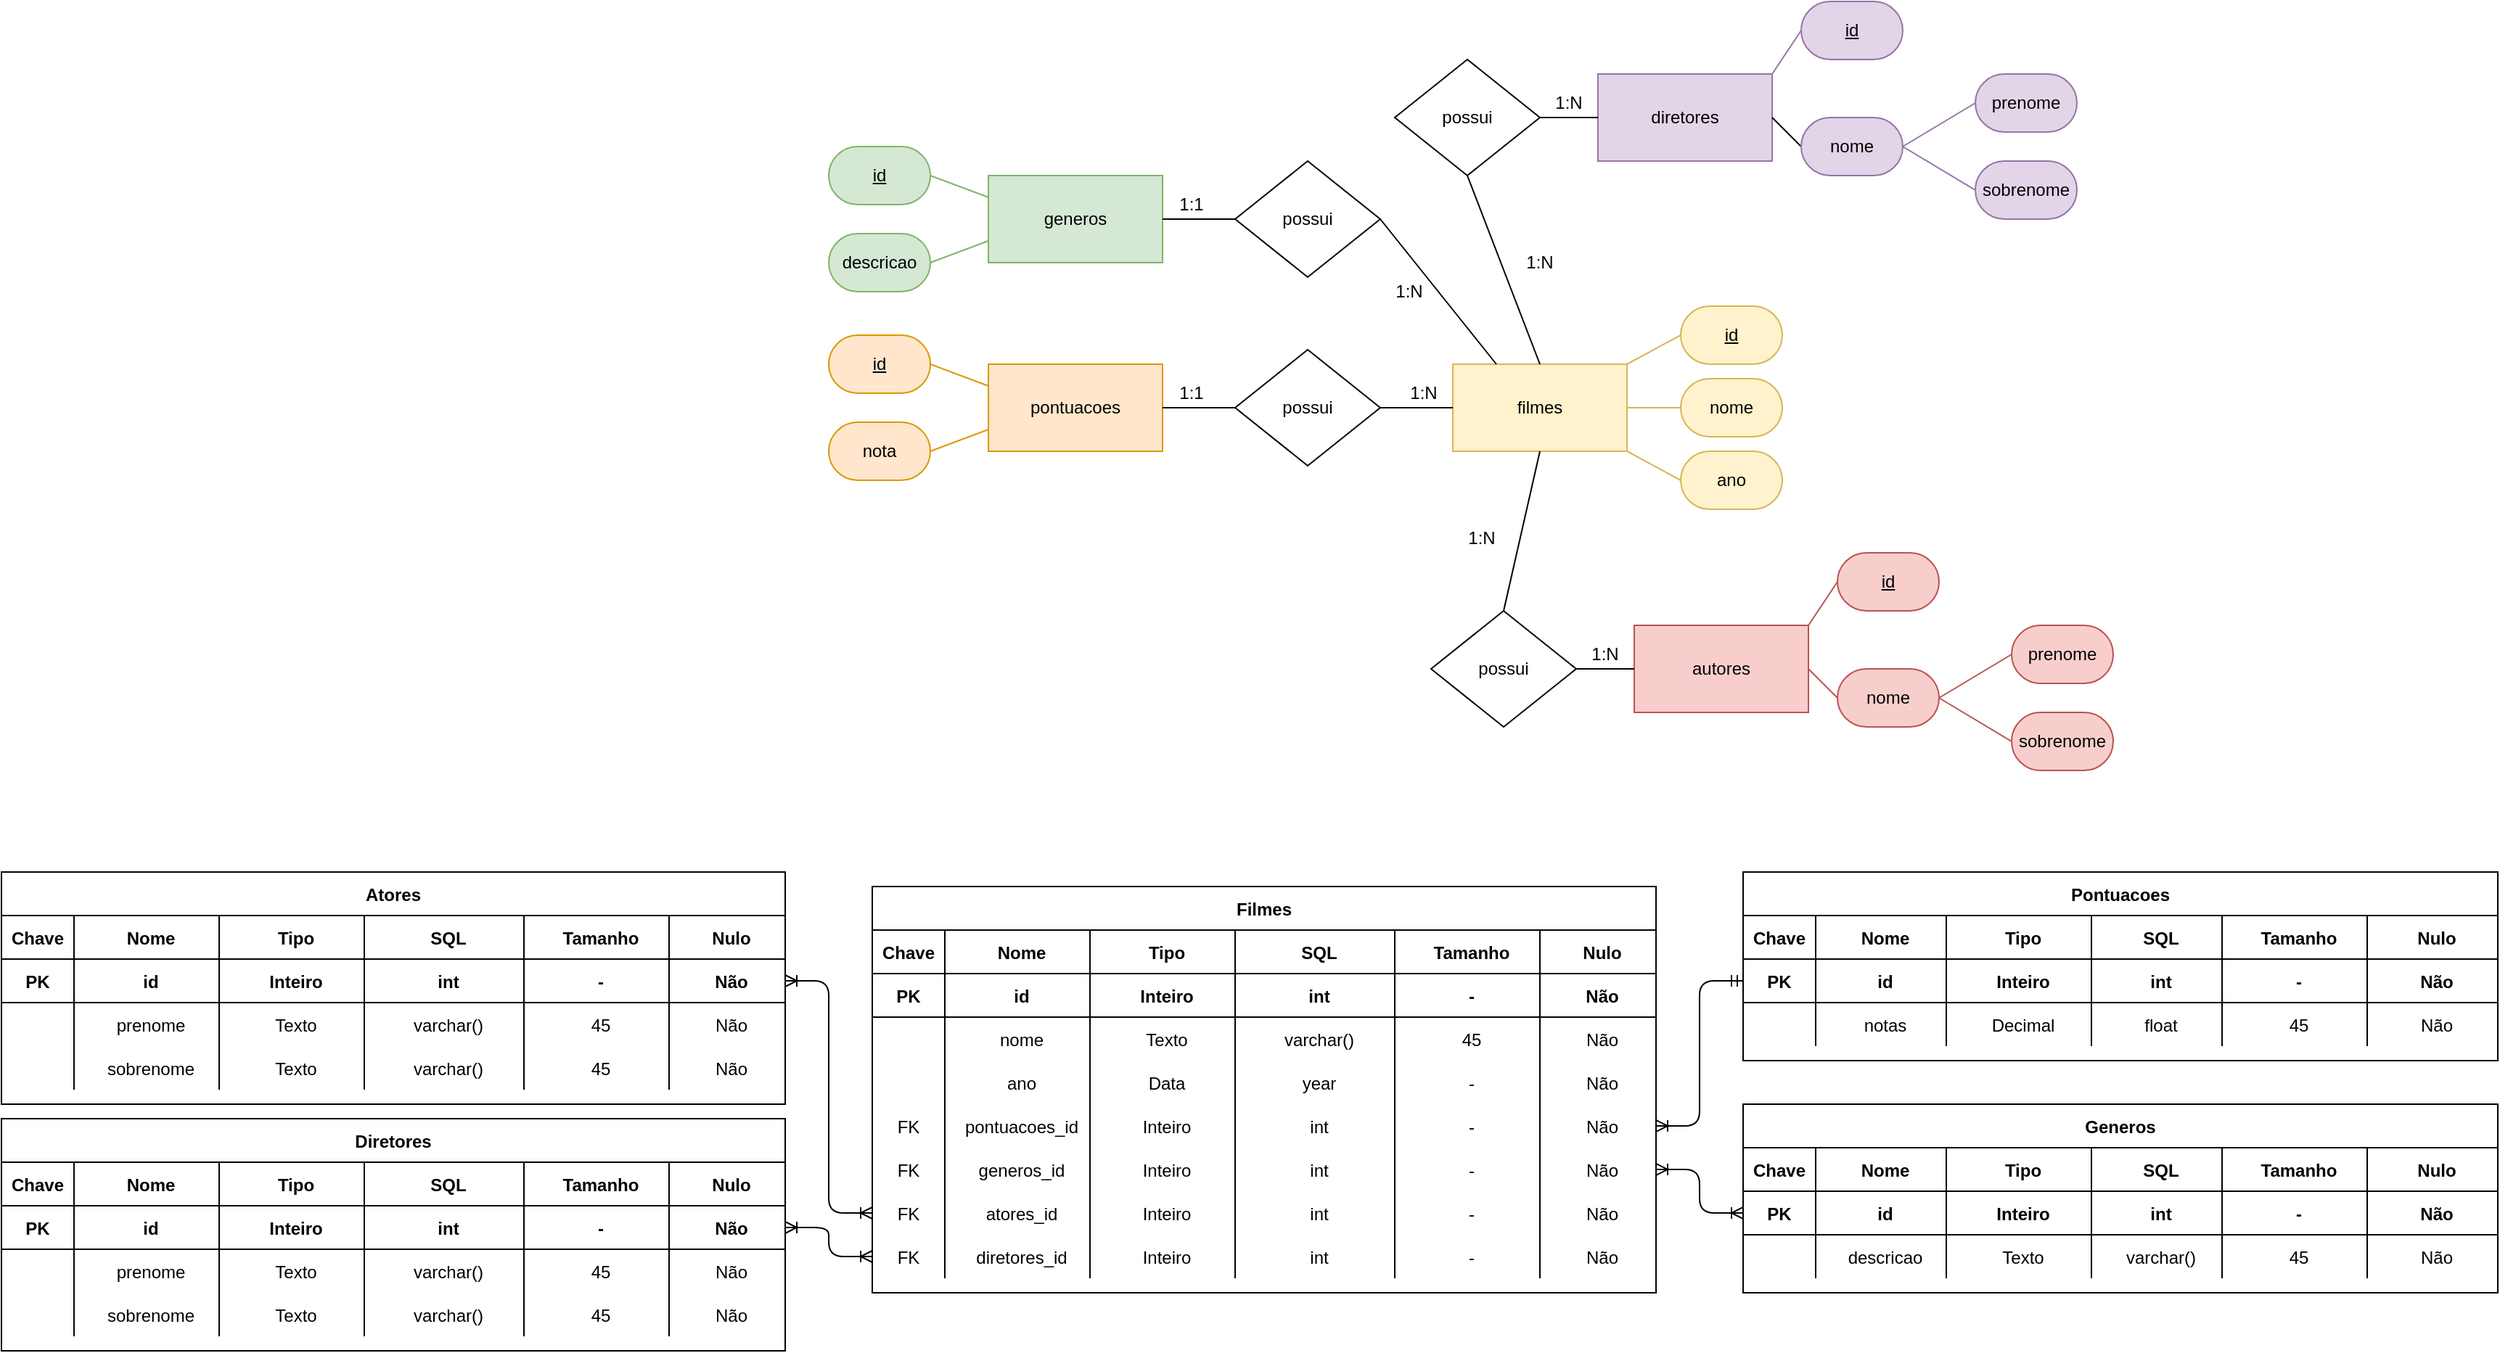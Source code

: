 <mxfile version="14.5.1" type="device"><diagram id="ysnUF8Ct9LVIytiVaMvZ" name="Página-1"><mxGraphModel dx="2271" dy="2296" grid="1" gridSize="10" guides="0" tooltips="1" connect="1" arrows="1" fold="1" page="1" pageScale="1" pageWidth="1169" pageHeight="1654" math="0" shadow="0"><root><mxCell id="0"/><mxCell id="1" parent="0"/><mxCell id="_ddLFqCuyu7qserVp5BJ-1" value="pontuacoes" style="rounded=0;whiteSpace=wrap;html=1;fillColor=#ffe6cc;strokeColor=#d79b00;" vertex="1" parent="1"><mxGeometry x="280" y="170" width="120" height="60" as="geometry"/></mxCell><mxCell id="_ddLFqCuyu7qserVp5BJ-5" style="edgeStyle=none;rounded=0;orthogonalLoop=1;jettySize=auto;html=1;exitX=1;exitY=0.5;exitDx=0;exitDy=0;entryX=0;entryY=0.25;entryDx=0;entryDy=0;endArrow=none;endFill=0;fillColor=#ffe6cc;strokeColor=#d79b00;" edge="1" parent="1" source="_ddLFqCuyu7qserVp5BJ-2" target="_ddLFqCuyu7qserVp5BJ-1"><mxGeometry relative="1" as="geometry"/></mxCell><mxCell id="_ddLFqCuyu7qserVp5BJ-2" value="id" style="rounded=1;whiteSpace=wrap;html=1;arcSize=50;fontStyle=4;fillColor=#ffe6cc;strokeColor=#d79b00;" vertex="1" parent="1"><mxGeometry x="170" y="150" width="70" height="40" as="geometry"/></mxCell><mxCell id="_ddLFqCuyu7qserVp5BJ-4" style="rounded=0;orthogonalLoop=1;jettySize=auto;html=1;exitX=1;exitY=0.5;exitDx=0;exitDy=0;endArrow=none;endFill=0;fillColor=#ffe6cc;strokeColor=#d79b00;" edge="1" parent="1" source="_ddLFqCuyu7qserVp5BJ-3"><mxGeometry relative="1" as="geometry"><mxPoint x="280" y="215" as="targetPoint"/></mxGeometry></mxCell><mxCell id="_ddLFqCuyu7qserVp5BJ-3" value="nota" style="rounded=1;whiteSpace=wrap;html=1;arcSize=50;fillColor=#ffe6cc;strokeColor=#d79b00;" vertex="1" parent="1"><mxGeometry x="170" y="210" width="70" height="40" as="geometry"/></mxCell><mxCell id="_ddLFqCuyu7qserVp5BJ-13" style="edgeStyle=none;rounded=0;orthogonalLoop=1;jettySize=auto;html=1;exitX=1;exitY=1;exitDx=0;exitDy=0;entryX=0;entryY=0.5;entryDx=0;entryDy=0;endArrow=none;endFill=0;fillColor=#fff2cc;strokeColor=#d6b656;" edge="1" parent="1" source="_ddLFqCuyu7qserVp5BJ-6" target="_ddLFqCuyu7qserVp5BJ-12"><mxGeometry relative="1" as="geometry"/></mxCell><mxCell id="_ddLFqCuyu7qserVp5BJ-14" style="edgeStyle=none;rounded=0;orthogonalLoop=1;jettySize=auto;html=1;exitX=1;exitY=0.5;exitDx=0;exitDy=0;endArrow=none;endFill=0;fillColor=#fff2cc;strokeColor=#d6b656;" edge="1" parent="1" source="_ddLFqCuyu7qserVp5BJ-6" target="_ddLFqCuyu7qserVp5BJ-11"><mxGeometry relative="1" as="geometry"/></mxCell><mxCell id="_ddLFqCuyu7qserVp5BJ-15" style="edgeStyle=none;rounded=0;orthogonalLoop=1;jettySize=auto;html=1;exitX=1;exitY=0;exitDx=0;exitDy=0;entryX=0;entryY=0.5;entryDx=0;entryDy=0;endArrow=none;endFill=0;fillColor=#fff2cc;strokeColor=#d6b656;" edge="1" parent="1" source="_ddLFqCuyu7qserVp5BJ-6" target="_ddLFqCuyu7qserVp5BJ-10"><mxGeometry relative="1" as="geometry"/></mxCell><mxCell id="_ddLFqCuyu7qserVp5BJ-6" value="filmes" style="rounded=0;whiteSpace=wrap;html=1;fillColor=#fff2cc;strokeColor=#d6b656;" vertex="1" parent="1"><mxGeometry x="600" y="170" width="120" height="60" as="geometry"/></mxCell><mxCell id="_ddLFqCuyu7qserVp5BJ-8" style="edgeStyle=none;rounded=0;orthogonalLoop=1;jettySize=auto;html=1;exitX=1;exitY=0.5;exitDx=0;exitDy=0;entryX=0;entryY=0.5;entryDx=0;entryDy=0;endArrow=none;endFill=0;" edge="1" parent="1" source="_ddLFqCuyu7qserVp5BJ-7" target="_ddLFqCuyu7qserVp5BJ-6"><mxGeometry relative="1" as="geometry"/></mxCell><mxCell id="_ddLFqCuyu7qserVp5BJ-9" style="edgeStyle=none;rounded=0;orthogonalLoop=1;jettySize=auto;html=1;exitX=0;exitY=0.5;exitDx=0;exitDy=0;entryX=1;entryY=0.5;entryDx=0;entryDy=0;endArrow=none;endFill=0;" edge="1" parent="1" source="_ddLFqCuyu7qserVp5BJ-7" target="_ddLFqCuyu7qserVp5BJ-1"><mxGeometry relative="1" as="geometry"/></mxCell><mxCell id="_ddLFqCuyu7qserVp5BJ-7" value="possui" style="rhombus;whiteSpace=wrap;html=1;" vertex="1" parent="1"><mxGeometry x="450" y="160" width="100" height="80" as="geometry"/></mxCell><mxCell id="_ddLFqCuyu7qserVp5BJ-10" value="id" style="rounded=1;whiteSpace=wrap;html=1;arcSize=50;fontStyle=4;fillColor=#fff2cc;strokeColor=#d6b656;" vertex="1" parent="1"><mxGeometry x="757" y="130" width="70" height="40" as="geometry"/></mxCell><mxCell id="_ddLFqCuyu7qserVp5BJ-11" value="nome" style="rounded=1;whiteSpace=wrap;html=1;arcSize=50;fillColor=#fff2cc;strokeColor=#d6b656;" vertex="1" parent="1"><mxGeometry x="757" y="180" width="70" height="40" as="geometry"/></mxCell><mxCell id="_ddLFqCuyu7qserVp5BJ-12" value="ano" style="rounded=1;whiteSpace=wrap;html=1;arcSize=50;fillColor=#fff2cc;strokeColor=#d6b656;" vertex="1" parent="1"><mxGeometry x="757" y="230" width="70" height="40" as="geometry"/></mxCell><mxCell id="_ddLFqCuyu7qserVp5BJ-16" value="1:N" style="text;html=1;strokeColor=none;fillColor=none;align=center;verticalAlign=middle;whiteSpace=wrap;rounded=0;" vertex="1" parent="1"><mxGeometry x="560" y="180" width="40" height="20" as="geometry"/></mxCell><mxCell id="_ddLFqCuyu7qserVp5BJ-17" value="1:1" style="text;html=1;strokeColor=none;fillColor=none;align=center;verticalAlign=middle;whiteSpace=wrap;rounded=0;" vertex="1" parent="1"><mxGeometry x="400" y="180" width="40" height="20" as="geometry"/></mxCell><mxCell id="_ddLFqCuyu7qserVp5BJ-24" value="generos" style="rounded=0;whiteSpace=wrap;html=1;fillColor=#d5e8d4;strokeColor=#82b366;" vertex="1" parent="1"><mxGeometry x="280" y="40" width="120" height="60" as="geometry"/></mxCell><mxCell id="_ddLFqCuyu7qserVp5BJ-25" style="edgeStyle=none;rounded=0;orthogonalLoop=1;jettySize=auto;html=1;exitX=1;exitY=0.5;exitDx=0;exitDy=0;entryX=0;entryY=0.25;entryDx=0;entryDy=0;endArrow=none;endFill=0;fillColor=#d5e8d4;strokeColor=#82b366;" edge="1" parent="1" source="_ddLFqCuyu7qserVp5BJ-26" target="_ddLFqCuyu7qserVp5BJ-24"><mxGeometry relative="1" as="geometry"/></mxCell><mxCell id="_ddLFqCuyu7qserVp5BJ-26" value="id" style="rounded=1;whiteSpace=wrap;html=1;arcSize=50;fontStyle=4;fillColor=#d5e8d4;strokeColor=#82b366;" vertex="1" parent="1"><mxGeometry x="170" y="20" width="70" height="40" as="geometry"/></mxCell><mxCell id="_ddLFqCuyu7qserVp5BJ-27" style="rounded=0;orthogonalLoop=1;jettySize=auto;html=1;exitX=1;exitY=0.5;exitDx=0;exitDy=0;endArrow=none;endFill=0;fillColor=#d5e8d4;strokeColor=#82b366;" edge="1" parent="1" source="_ddLFqCuyu7qserVp5BJ-28"><mxGeometry relative="1" as="geometry"><mxPoint x="280" y="85" as="targetPoint"/></mxGeometry></mxCell><mxCell id="_ddLFqCuyu7qserVp5BJ-28" value="descricao" style="rounded=1;whiteSpace=wrap;html=1;arcSize=50;fillColor=#d5e8d4;strokeColor=#82b366;" vertex="1" parent="1"><mxGeometry x="170" y="80" width="70" height="40" as="geometry"/></mxCell><mxCell id="_ddLFqCuyu7qserVp5BJ-29" style="edgeStyle=none;rounded=0;orthogonalLoop=1;jettySize=auto;html=1;exitX=0;exitY=0.5;exitDx=0;exitDy=0;entryX=1;entryY=0.5;entryDx=0;entryDy=0;endArrow=none;endFill=0;" edge="1" parent="1" source="_ddLFqCuyu7qserVp5BJ-30" target="_ddLFqCuyu7qserVp5BJ-24"><mxGeometry relative="1" as="geometry"/></mxCell><mxCell id="_ddLFqCuyu7qserVp5BJ-32" style="edgeStyle=none;rounded=0;orthogonalLoop=1;jettySize=auto;html=1;exitX=1;exitY=0.5;exitDx=0;exitDy=0;entryX=0.25;entryY=0;entryDx=0;entryDy=0;endArrow=none;endFill=0;" edge="1" parent="1" source="_ddLFqCuyu7qserVp5BJ-30" target="_ddLFqCuyu7qserVp5BJ-6"><mxGeometry relative="1" as="geometry"/></mxCell><mxCell id="_ddLFqCuyu7qserVp5BJ-30" value="possui" style="rhombus;whiteSpace=wrap;html=1;" vertex="1" parent="1"><mxGeometry x="450" y="30" width="100" height="80" as="geometry"/></mxCell><mxCell id="_ddLFqCuyu7qserVp5BJ-31" value="1:1" style="text;html=1;strokeColor=none;fillColor=none;align=center;verticalAlign=middle;whiteSpace=wrap;rounded=0;" vertex="1" parent="1"><mxGeometry x="400" y="50" width="40" height="20" as="geometry"/></mxCell><mxCell id="_ddLFqCuyu7qserVp5BJ-33" value="1:N" style="text;html=1;strokeColor=none;fillColor=none;align=center;verticalAlign=middle;whiteSpace=wrap;rounded=0;" vertex="1" parent="1"><mxGeometry x="550" y="110" width="40" height="20" as="geometry"/></mxCell><mxCell id="_ddLFqCuyu7qserVp5BJ-36" style="edgeStyle=none;rounded=0;orthogonalLoop=1;jettySize=auto;html=1;exitX=1;exitY=0;exitDx=0;exitDy=0;entryX=0;entryY=0.5;entryDx=0;entryDy=0;endArrow=none;endFill=0;fillColor=#e1d5e7;strokeColor=#9673a6;" edge="1" parent="1" source="_ddLFqCuyu7qserVp5BJ-37" target="_ddLFqCuyu7qserVp5BJ-38"><mxGeometry relative="1" as="geometry"/></mxCell><mxCell id="_ddLFqCuyu7qserVp5BJ-37" value="diretores" style="rounded=0;whiteSpace=wrap;html=1;fillColor=#e1d5e7;strokeColor=#9673a6;" vertex="1" parent="1"><mxGeometry x="700" y="-30" width="120" height="60" as="geometry"/></mxCell><mxCell id="_ddLFqCuyu7qserVp5BJ-38" value="id" style="rounded=1;whiteSpace=wrap;html=1;arcSize=50;fontStyle=4;fillColor=#e1d5e7;strokeColor=#9673a6;" vertex="1" parent="1"><mxGeometry x="840" y="-80" width="70" height="40" as="geometry"/></mxCell><mxCell id="_ddLFqCuyu7qserVp5BJ-42" style="edgeStyle=none;rounded=0;orthogonalLoop=1;jettySize=auto;html=1;exitX=1;exitY=0.5;exitDx=0;exitDy=0;entryX=0;entryY=0.5;entryDx=0;entryDy=0;endArrow=none;endFill=0;fillColor=#e1d5e7;strokeColor=#9673a6;" edge="1" parent="1" source="_ddLFqCuyu7qserVp5BJ-39" target="_ddLFqCuyu7qserVp5BJ-40"><mxGeometry relative="1" as="geometry"/></mxCell><mxCell id="_ddLFqCuyu7qserVp5BJ-44" style="edgeStyle=none;rounded=0;orthogonalLoop=1;jettySize=auto;html=1;exitX=1;exitY=0.5;exitDx=0;exitDy=0;entryX=0;entryY=0.5;entryDx=0;entryDy=0;endArrow=none;endFill=0;fillColor=#e1d5e7;strokeColor=#9673a6;" edge="1" parent="1" source="_ddLFqCuyu7qserVp5BJ-39" target="_ddLFqCuyu7qserVp5BJ-43"><mxGeometry relative="1" as="geometry"/></mxCell><mxCell id="_ddLFqCuyu7qserVp5BJ-50" style="edgeStyle=none;rounded=0;orthogonalLoop=1;jettySize=auto;html=1;exitX=0;exitY=0.5;exitDx=0;exitDy=0;entryX=1;entryY=0.5;entryDx=0;entryDy=0;endArrow=none;endFill=0;" edge="1" parent="1" source="_ddLFqCuyu7qserVp5BJ-39" target="_ddLFqCuyu7qserVp5BJ-37"><mxGeometry relative="1" as="geometry"/></mxCell><mxCell id="_ddLFqCuyu7qserVp5BJ-39" value="nome" style="rounded=1;whiteSpace=wrap;html=1;arcSize=50;fillColor=#e1d5e7;strokeColor=#9673a6;" vertex="1" parent="1"><mxGeometry x="840" width="70" height="40" as="geometry"/></mxCell><mxCell id="_ddLFqCuyu7qserVp5BJ-40" value="prenome" style="rounded=1;whiteSpace=wrap;html=1;arcSize=50;fillColor=#e1d5e7;strokeColor=#9673a6;" vertex="1" parent="1"><mxGeometry x="960" y="-30" width="70" height="40" as="geometry"/></mxCell><mxCell id="_ddLFqCuyu7qserVp5BJ-43" value="sobrenome" style="rounded=1;whiteSpace=wrap;html=1;arcSize=50;fillColor=#e1d5e7;strokeColor=#9673a6;" vertex="1" parent="1"><mxGeometry x="960" y="30" width="70" height="40" as="geometry"/></mxCell><mxCell id="_ddLFqCuyu7qserVp5BJ-46" style="edgeStyle=none;rounded=0;orthogonalLoop=1;jettySize=auto;html=1;exitX=1;exitY=0.5;exitDx=0;exitDy=0;entryX=0;entryY=0.5;entryDx=0;entryDy=0;endArrow=none;endFill=0;" edge="1" parent="1" source="_ddLFqCuyu7qserVp5BJ-45" target="_ddLFqCuyu7qserVp5BJ-37"><mxGeometry relative="1" as="geometry"/></mxCell><mxCell id="_ddLFqCuyu7qserVp5BJ-47" style="edgeStyle=none;rounded=0;orthogonalLoop=1;jettySize=auto;html=1;exitX=0.5;exitY=1;exitDx=0;exitDy=0;entryX=0.5;entryY=0;entryDx=0;entryDy=0;endArrow=none;endFill=0;" edge="1" parent="1" source="_ddLFqCuyu7qserVp5BJ-45" target="_ddLFqCuyu7qserVp5BJ-6"><mxGeometry relative="1" as="geometry"/></mxCell><mxCell id="_ddLFqCuyu7qserVp5BJ-45" value="possui" style="rhombus;whiteSpace=wrap;html=1;" vertex="1" parent="1"><mxGeometry x="560" y="-40" width="100" height="80" as="geometry"/></mxCell><mxCell id="_ddLFqCuyu7qserVp5BJ-48" value="1:N" style="text;html=1;strokeColor=none;fillColor=none;align=center;verticalAlign=middle;whiteSpace=wrap;rounded=0;" vertex="1" parent="1"><mxGeometry x="640" y="90" width="40" height="20" as="geometry"/></mxCell><mxCell id="_ddLFqCuyu7qserVp5BJ-49" value="1:N" style="text;html=1;strokeColor=none;fillColor=none;align=center;verticalAlign=middle;whiteSpace=wrap;rounded=0;" vertex="1" parent="1"><mxGeometry x="660" y="-20" width="40" height="20" as="geometry"/></mxCell><mxCell id="_ddLFqCuyu7qserVp5BJ-51" style="edgeStyle=none;rounded=0;orthogonalLoop=1;jettySize=auto;html=1;exitX=1;exitY=0;exitDx=0;exitDy=0;entryX=0;entryY=0.5;entryDx=0;entryDy=0;endArrow=none;endFill=0;fillColor=#f8cecc;strokeColor=#b85450;" edge="1" parent="1" source="_ddLFqCuyu7qserVp5BJ-52" target="_ddLFqCuyu7qserVp5BJ-53"><mxGeometry relative="1" as="geometry"/></mxCell><mxCell id="_ddLFqCuyu7qserVp5BJ-52" value="autores" style="rounded=0;whiteSpace=wrap;html=1;fillColor=#f8cecc;strokeColor=#b85450;" vertex="1" parent="1"><mxGeometry x="725" y="350" width="120" height="60" as="geometry"/></mxCell><mxCell id="_ddLFqCuyu7qserVp5BJ-53" value="id" style="rounded=1;whiteSpace=wrap;html=1;arcSize=50;fontStyle=4;fillColor=#f8cecc;strokeColor=#b85450;" vertex="1" parent="1"><mxGeometry x="865" y="300" width="70" height="40" as="geometry"/></mxCell><mxCell id="_ddLFqCuyu7qserVp5BJ-54" style="edgeStyle=none;rounded=0;orthogonalLoop=1;jettySize=auto;html=1;exitX=1;exitY=0.5;exitDx=0;exitDy=0;entryX=0;entryY=0.5;entryDx=0;entryDy=0;endArrow=none;endFill=0;fillColor=#f8cecc;strokeColor=#b85450;" edge="1" parent="1" source="_ddLFqCuyu7qserVp5BJ-57" target="_ddLFqCuyu7qserVp5BJ-58"><mxGeometry relative="1" as="geometry"/></mxCell><mxCell id="_ddLFqCuyu7qserVp5BJ-55" style="edgeStyle=none;rounded=0;orthogonalLoop=1;jettySize=auto;html=1;exitX=1;exitY=0.5;exitDx=0;exitDy=0;entryX=0;entryY=0.5;entryDx=0;entryDy=0;endArrow=none;endFill=0;fillColor=#f8cecc;strokeColor=#b85450;" edge="1" parent="1" source="_ddLFqCuyu7qserVp5BJ-57" target="_ddLFqCuyu7qserVp5BJ-59"><mxGeometry relative="1" as="geometry"/></mxCell><mxCell id="_ddLFqCuyu7qserVp5BJ-56" style="edgeStyle=none;rounded=0;orthogonalLoop=1;jettySize=auto;html=1;exitX=0;exitY=0.5;exitDx=0;exitDy=0;entryX=1;entryY=0.5;entryDx=0;entryDy=0;endArrow=none;endFill=0;fillColor=#f8cecc;strokeColor=#b85450;" edge="1" parent="1" source="_ddLFqCuyu7qserVp5BJ-57" target="_ddLFqCuyu7qserVp5BJ-52"><mxGeometry relative="1" as="geometry"/></mxCell><mxCell id="_ddLFqCuyu7qserVp5BJ-57" value="nome" style="rounded=1;whiteSpace=wrap;html=1;arcSize=50;fillColor=#f8cecc;strokeColor=#b85450;" vertex="1" parent="1"><mxGeometry x="865" y="380" width="70" height="40" as="geometry"/></mxCell><mxCell id="_ddLFqCuyu7qserVp5BJ-58" value="prenome" style="rounded=1;whiteSpace=wrap;html=1;arcSize=50;fillColor=#f8cecc;strokeColor=#b85450;" vertex="1" parent="1"><mxGeometry x="985" y="350" width="70" height="40" as="geometry"/></mxCell><mxCell id="_ddLFqCuyu7qserVp5BJ-59" value="sobrenome" style="rounded=1;whiteSpace=wrap;html=1;arcSize=50;fillColor=#f8cecc;strokeColor=#b85450;" vertex="1" parent="1"><mxGeometry x="985" y="410" width="70" height="40" as="geometry"/></mxCell><mxCell id="_ddLFqCuyu7qserVp5BJ-60" style="edgeStyle=none;rounded=0;orthogonalLoop=1;jettySize=auto;html=1;exitX=1;exitY=0.5;exitDx=0;exitDy=0;entryX=0;entryY=0.5;entryDx=0;entryDy=0;endArrow=none;endFill=0;" edge="1" parent="1" source="_ddLFqCuyu7qserVp5BJ-61" target="_ddLFqCuyu7qserVp5BJ-52"><mxGeometry relative="1" as="geometry"/></mxCell><mxCell id="_ddLFqCuyu7qserVp5BJ-63" style="edgeStyle=none;rounded=0;orthogonalLoop=1;jettySize=auto;html=1;exitX=0.5;exitY=0;exitDx=0;exitDy=0;entryX=0.5;entryY=1;entryDx=0;entryDy=0;endArrow=none;endFill=0;" edge="1" parent="1" source="_ddLFqCuyu7qserVp5BJ-61" target="_ddLFqCuyu7qserVp5BJ-6"><mxGeometry relative="1" as="geometry"/></mxCell><mxCell id="_ddLFqCuyu7qserVp5BJ-61" value="possui" style="rhombus;whiteSpace=wrap;html=1;" vertex="1" parent="1"><mxGeometry x="585" y="340" width="100" height="80" as="geometry"/></mxCell><mxCell id="_ddLFqCuyu7qserVp5BJ-62" value="1:N" style="text;html=1;strokeColor=none;fillColor=none;align=center;verticalAlign=middle;whiteSpace=wrap;rounded=0;" vertex="1" parent="1"><mxGeometry x="685" y="360" width="40" height="20" as="geometry"/></mxCell><mxCell id="_ddLFqCuyu7qserVp5BJ-64" value="1:N" style="text;html=1;strokeColor=none;fillColor=none;align=center;verticalAlign=middle;whiteSpace=wrap;rounded=0;" vertex="1" parent="1"><mxGeometry x="600" y="280" width="40" height="20" as="geometry"/></mxCell><mxCell id="_ddLFqCuyu7qserVp5BJ-66" value="Filmes" style="shape=table;startSize=30;container=1;collapsible=1;childLayout=tableLayout;fixedRows=1;rowLines=0;fontStyle=1;align=center;resizeLast=1;" vertex="1" parent="1"><mxGeometry x="200" y="530" width="540.0" height="280" as="geometry"/></mxCell><mxCell id="_ddLFqCuyu7qserVp5BJ-82" style="shape=partialRectangle;collapsible=0;dropTarget=0;pointerEvents=0;fillColor=none;top=0;left=0;bottom=1;right=0;points=[[0,0.5],[1,0.5]];portConstraint=eastwest;" vertex="1" parent="_ddLFqCuyu7qserVp5BJ-66"><mxGeometry y="30" width="540.0" height="30" as="geometry"/></mxCell><mxCell id="_ddLFqCuyu7qserVp5BJ-83" value="Chave" style="shape=partialRectangle;connectable=0;fillColor=none;top=0;left=0;bottom=0;right=0;fontStyle=1;overflow=hidden;" vertex="1" parent="_ddLFqCuyu7qserVp5BJ-82"><mxGeometry width="50" height="30" as="geometry"/></mxCell><mxCell id="_ddLFqCuyu7qserVp5BJ-84" value="Nome" style="shape=partialRectangle;connectable=0;fillColor=none;top=0;left=0;bottom=0;right=0;align=center;spacingLeft=6;fontStyle=1;overflow=hidden;" vertex="1" parent="_ddLFqCuyu7qserVp5BJ-82"><mxGeometry x="50" width="100.0" height="30" as="geometry"/></mxCell><mxCell id="_ddLFqCuyu7qserVp5BJ-105" value="Tipo" style="shape=partialRectangle;connectable=0;fillColor=none;top=0;left=0;bottom=0;right=0;align=center;spacingLeft=6;fontStyle=1;overflow=hidden;" vertex="1" parent="_ddLFqCuyu7qserVp5BJ-82"><mxGeometry x="150.0" width="100.0" height="30" as="geometry"/></mxCell><mxCell id="_ddLFqCuyu7qserVp5BJ-100" value="SQL" style="shape=partialRectangle;connectable=0;fillColor=none;top=0;left=0;bottom=0;right=0;align=center;spacingLeft=6;fontStyle=1;overflow=hidden;" vertex="1" parent="_ddLFqCuyu7qserVp5BJ-82"><mxGeometry x="250" width="110.0" height="30" as="geometry"/></mxCell><mxCell id="_ddLFqCuyu7qserVp5BJ-95" value="Tamanho" style="shape=partialRectangle;connectable=0;fillColor=none;top=0;left=0;bottom=0;right=0;align=center;spacingLeft=6;fontStyle=1;overflow=hidden;" vertex="1" parent="_ddLFqCuyu7qserVp5BJ-82"><mxGeometry x="360.0" width="100.0" height="30" as="geometry"/></mxCell><mxCell id="_ddLFqCuyu7qserVp5BJ-90" value="Nulo" style="shape=partialRectangle;connectable=0;fillColor=none;top=0;left=0;bottom=0;right=0;align=center;spacingLeft=6;fontStyle=1;overflow=hidden;" vertex="1" parent="_ddLFqCuyu7qserVp5BJ-82"><mxGeometry x="460" width="80.0" height="30" as="geometry"/></mxCell><mxCell id="_ddLFqCuyu7qserVp5BJ-67" value="" style="shape=partialRectangle;collapsible=0;dropTarget=0;pointerEvents=0;fillColor=none;top=0;left=0;bottom=1;right=0;points=[[0,0.5],[1,0.5]];portConstraint=eastwest;" vertex="1" parent="_ddLFqCuyu7qserVp5BJ-66"><mxGeometry y="60" width="540.0" height="30" as="geometry"/></mxCell><mxCell id="_ddLFqCuyu7qserVp5BJ-68" value="PK" style="shape=partialRectangle;connectable=0;fillColor=none;top=0;left=0;bottom=0;right=0;fontStyle=1;overflow=hidden;align=center;" vertex="1" parent="_ddLFqCuyu7qserVp5BJ-67"><mxGeometry width="50" height="30" as="geometry"/></mxCell><mxCell id="_ddLFqCuyu7qserVp5BJ-69" value="id" style="shape=partialRectangle;connectable=0;fillColor=none;top=0;left=0;bottom=0;right=0;align=center;spacingLeft=6;fontStyle=1;overflow=hidden;" vertex="1" parent="_ddLFqCuyu7qserVp5BJ-67"><mxGeometry x="50" width="100.0" height="30" as="geometry"/></mxCell><mxCell id="_ddLFqCuyu7qserVp5BJ-106" value="Inteiro" style="shape=partialRectangle;connectable=0;fillColor=none;top=0;left=0;bottom=0;right=0;align=center;spacingLeft=6;fontStyle=1;overflow=hidden;" vertex="1" parent="_ddLFqCuyu7qserVp5BJ-67"><mxGeometry x="150.0" width="100.0" height="30" as="geometry"/></mxCell><mxCell id="_ddLFqCuyu7qserVp5BJ-101" value="int" style="shape=partialRectangle;connectable=0;fillColor=none;top=0;left=0;bottom=0;right=0;align=center;spacingLeft=6;fontStyle=1;overflow=hidden;" vertex="1" parent="_ddLFqCuyu7qserVp5BJ-67"><mxGeometry x="250" width="110.0" height="30" as="geometry"/></mxCell><mxCell id="_ddLFqCuyu7qserVp5BJ-96" value="-" style="shape=partialRectangle;connectable=0;fillColor=none;top=0;left=0;bottom=0;right=0;align=center;spacingLeft=6;fontStyle=1;overflow=hidden;" vertex="1" parent="_ddLFqCuyu7qserVp5BJ-67"><mxGeometry x="360.0" width="100.0" height="30" as="geometry"/></mxCell><mxCell id="_ddLFqCuyu7qserVp5BJ-91" value="Não" style="shape=partialRectangle;connectable=0;fillColor=none;top=0;left=0;bottom=0;right=0;align=center;spacingLeft=6;fontStyle=1;overflow=hidden;" vertex="1" parent="_ddLFqCuyu7qserVp5BJ-67"><mxGeometry x="460" width="80.0" height="30" as="geometry"/></mxCell><mxCell id="_ddLFqCuyu7qserVp5BJ-70" value="" style="shape=partialRectangle;collapsible=0;dropTarget=0;pointerEvents=0;fillColor=none;top=0;left=0;bottom=0;right=0;points=[[0,0.5],[1,0.5]];portConstraint=eastwest;" vertex="1" parent="_ddLFqCuyu7qserVp5BJ-66"><mxGeometry y="90" width="540.0" height="30" as="geometry"/></mxCell><mxCell id="_ddLFqCuyu7qserVp5BJ-71" value="" style="shape=partialRectangle;connectable=0;fillColor=none;top=0;left=0;bottom=0;right=0;editable=1;overflow=hidden;" vertex="1" parent="_ddLFqCuyu7qserVp5BJ-70"><mxGeometry width="50" height="30" as="geometry"/></mxCell><mxCell id="_ddLFqCuyu7qserVp5BJ-72" value="nome" style="shape=partialRectangle;connectable=0;fillColor=none;top=0;left=0;bottom=0;right=0;align=center;spacingLeft=6;overflow=hidden;" vertex="1" parent="_ddLFqCuyu7qserVp5BJ-70"><mxGeometry x="50" width="100.0" height="30" as="geometry"/></mxCell><mxCell id="_ddLFqCuyu7qserVp5BJ-107" value="Texto" style="shape=partialRectangle;connectable=0;fillColor=none;top=0;left=0;bottom=0;right=0;align=center;spacingLeft=6;overflow=hidden;" vertex="1" parent="_ddLFqCuyu7qserVp5BJ-70"><mxGeometry x="150.0" width="100.0" height="30" as="geometry"/></mxCell><mxCell id="_ddLFqCuyu7qserVp5BJ-102" value="varchar()" style="shape=partialRectangle;connectable=0;fillColor=none;top=0;left=0;bottom=0;right=0;align=center;spacingLeft=6;overflow=hidden;" vertex="1" parent="_ddLFqCuyu7qserVp5BJ-70"><mxGeometry x="250" width="110.0" height="30" as="geometry"/></mxCell><mxCell id="_ddLFqCuyu7qserVp5BJ-97" value="45" style="shape=partialRectangle;connectable=0;fillColor=none;top=0;left=0;bottom=0;right=0;align=center;spacingLeft=6;overflow=hidden;" vertex="1" parent="_ddLFqCuyu7qserVp5BJ-70"><mxGeometry x="360.0" width="100.0" height="30" as="geometry"/></mxCell><mxCell id="_ddLFqCuyu7qserVp5BJ-92" value="Não" style="shape=partialRectangle;connectable=0;fillColor=none;top=0;left=0;bottom=0;right=0;align=center;spacingLeft=6;overflow=hidden;" vertex="1" parent="_ddLFqCuyu7qserVp5BJ-70"><mxGeometry x="460" width="80.0" height="30" as="geometry"/></mxCell><mxCell id="_ddLFqCuyu7qserVp5BJ-73" value="" style="shape=partialRectangle;collapsible=0;dropTarget=0;pointerEvents=0;fillColor=none;top=0;left=0;bottom=0;right=0;points=[[0,0.5],[1,0.5]];portConstraint=eastwest;" vertex="1" parent="_ddLFqCuyu7qserVp5BJ-66"><mxGeometry y="120" width="540.0" height="30" as="geometry"/></mxCell><mxCell id="_ddLFqCuyu7qserVp5BJ-74" value="" style="shape=partialRectangle;connectable=0;fillColor=none;top=0;left=0;bottom=0;right=0;editable=1;overflow=hidden;" vertex="1" parent="_ddLFqCuyu7qserVp5BJ-73"><mxGeometry width="50" height="30" as="geometry"/></mxCell><mxCell id="_ddLFqCuyu7qserVp5BJ-75" value="ano" style="shape=partialRectangle;connectable=0;fillColor=none;top=0;left=0;bottom=0;right=0;align=center;spacingLeft=6;overflow=hidden;" vertex="1" parent="_ddLFqCuyu7qserVp5BJ-73"><mxGeometry x="50" width="100.0" height="30" as="geometry"/></mxCell><mxCell id="_ddLFqCuyu7qserVp5BJ-108" value="Data" style="shape=partialRectangle;connectable=0;fillColor=none;top=0;left=0;bottom=0;right=0;align=center;spacingLeft=6;overflow=hidden;" vertex="1" parent="_ddLFqCuyu7qserVp5BJ-73"><mxGeometry x="150.0" width="100.0" height="30" as="geometry"/></mxCell><mxCell id="_ddLFqCuyu7qserVp5BJ-103" value="year" style="shape=partialRectangle;connectable=0;fillColor=none;top=0;left=0;bottom=0;right=0;align=center;spacingLeft=6;overflow=hidden;" vertex="1" parent="_ddLFqCuyu7qserVp5BJ-73"><mxGeometry x="250" width="110.0" height="30" as="geometry"/></mxCell><mxCell id="_ddLFqCuyu7qserVp5BJ-98" value="-" style="shape=partialRectangle;connectable=0;fillColor=none;top=0;left=0;bottom=0;right=0;align=center;spacingLeft=6;overflow=hidden;" vertex="1" parent="_ddLFqCuyu7qserVp5BJ-73"><mxGeometry x="360.0" width="100.0" height="30" as="geometry"/></mxCell><mxCell id="_ddLFqCuyu7qserVp5BJ-93" value="Não" style="shape=partialRectangle;connectable=0;fillColor=none;top=0;left=0;bottom=0;right=0;align=center;spacingLeft=6;overflow=hidden;" vertex="1" parent="_ddLFqCuyu7qserVp5BJ-73"><mxGeometry x="460" width="80.0" height="30" as="geometry"/></mxCell><mxCell id="_ddLFqCuyu7qserVp5BJ-168" style="shape=partialRectangle;collapsible=0;dropTarget=0;pointerEvents=0;fillColor=none;top=0;left=0;bottom=0;right=0;points=[[0,0.5],[1,0.5]];portConstraint=eastwest;" vertex="1" parent="_ddLFqCuyu7qserVp5BJ-66"><mxGeometry y="150" width="540.0" height="30" as="geometry"/></mxCell><mxCell id="_ddLFqCuyu7qserVp5BJ-169" value="FK" style="shape=partialRectangle;connectable=0;fillColor=none;top=0;left=0;bottom=0;right=0;editable=1;overflow=hidden;" vertex="1" parent="_ddLFqCuyu7qserVp5BJ-168"><mxGeometry width="50" height="30" as="geometry"/></mxCell><mxCell id="_ddLFqCuyu7qserVp5BJ-170" value="pontuacoes_id" style="shape=partialRectangle;connectable=0;fillColor=none;top=0;left=0;bottom=0;right=0;align=center;spacingLeft=6;overflow=hidden;" vertex="1" parent="_ddLFqCuyu7qserVp5BJ-168"><mxGeometry x="50" width="100.0" height="30" as="geometry"/></mxCell><mxCell id="_ddLFqCuyu7qserVp5BJ-171" value="Inteiro" style="shape=partialRectangle;connectable=0;fillColor=none;top=0;left=0;bottom=0;right=0;align=center;spacingLeft=6;overflow=hidden;" vertex="1" parent="_ddLFqCuyu7qserVp5BJ-168"><mxGeometry x="150.0" width="100.0" height="30" as="geometry"/></mxCell><mxCell id="_ddLFqCuyu7qserVp5BJ-172" value="int" style="shape=partialRectangle;connectable=0;fillColor=none;top=0;left=0;bottom=0;right=0;align=center;spacingLeft=6;overflow=hidden;" vertex="1" parent="_ddLFqCuyu7qserVp5BJ-168"><mxGeometry x="250" width="110.0" height="30" as="geometry"/></mxCell><mxCell id="_ddLFqCuyu7qserVp5BJ-173" value="-" style="shape=partialRectangle;connectable=0;fillColor=none;top=0;left=0;bottom=0;right=0;align=center;spacingLeft=6;overflow=hidden;" vertex="1" parent="_ddLFqCuyu7qserVp5BJ-168"><mxGeometry x="360.0" width="100.0" height="30" as="geometry"/></mxCell><mxCell id="_ddLFqCuyu7qserVp5BJ-174" value="Não" style="shape=partialRectangle;connectable=0;fillColor=none;top=0;left=0;bottom=0;right=0;align=center;spacingLeft=6;overflow=hidden;" vertex="1" parent="_ddLFqCuyu7qserVp5BJ-168"><mxGeometry x="460" width="80.0" height="30" as="geometry"/></mxCell><mxCell id="_ddLFqCuyu7qserVp5BJ-198" style="shape=partialRectangle;collapsible=0;dropTarget=0;pointerEvents=0;fillColor=none;top=0;left=0;bottom=0;right=0;points=[[0,0.5],[1,0.5]];portConstraint=eastwest;" vertex="1" parent="_ddLFqCuyu7qserVp5BJ-66"><mxGeometry y="180" width="540.0" height="30" as="geometry"/></mxCell><mxCell id="_ddLFqCuyu7qserVp5BJ-199" value="FK" style="shape=partialRectangle;connectable=0;fillColor=none;top=0;left=0;bottom=0;right=0;editable=1;overflow=hidden;" vertex="1" parent="_ddLFqCuyu7qserVp5BJ-198"><mxGeometry width="50" height="30" as="geometry"/></mxCell><mxCell id="_ddLFqCuyu7qserVp5BJ-200" value="generos_id" style="shape=partialRectangle;connectable=0;fillColor=none;top=0;left=0;bottom=0;right=0;align=center;spacingLeft=6;overflow=hidden;" vertex="1" parent="_ddLFqCuyu7qserVp5BJ-198"><mxGeometry x="50" width="100.0" height="30" as="geometry"/></mxCell><mxCell id="_ddLFqCuyu7qserVp5BJ-201" value="Inteiro" style="shape=partialRectangle;connectable=0;fillColor=none;top=0;left=0;bottom=0;right=0;align=center;spacingLeft=6;overflow=hidden;" vertex="1" parent="_ddLFqCuyu7qserVp5BJ-198"><mxGeometry x="150.0" width="100.0" height="30" as="geometry"/></mxCell><mxCell id="_ddLFqCuyu7qserVp5BJ-202" value="int" style="shape=partialRectangle;connectable=0;fillColor=none;top=0;left=0;bottom=0;right=0;align=center;spacingLeft=6;overflow=hidden;" vertex="1" parent="_ddLFqCuyu7qserVp5BJ-198"><mxGeometry x="250" width="110.0" height="30" as="geometry"/></mxCell><mxCell id="_ddLFqCuyu7qserVp5BJ-203" value="-" style="shape=partialRectangle;connectable=0;fillColor=none;top=0;left=0;bottom=0;right=0;align=center;spacingLeft=6;overflow=hidden;" vertex="1" parent="_ddLFqCuyu7qserVp5BJ-198"><mxGeometry x="360.0" width="100.0" height="30" as="geometry"/></mxCell><mxCell id="_ddLFqCuyu7qserVp5BJ-204" value="Não" style="shape=partialRectangle;connectable=0;fillColor=none;top=0;left=0;bottom=0;right=0;align=center;spacingLeft=6;overflow=hidden;" vertex="1" parent="_ddLFqCuyu7qserVp5BJ-198"><mxGeometry x="460" width="80.0" height="30" as="geometry"/></mxCell><mxCell id="_ddLFqCuyu7qserVp5BJ-286" style="shape=partialRectangle;collapsible=0;dropTarget=0;pointerEvents=0;fillColor=none;top=0;left=0;bottom=0;right=0;points=[[0,0.5],[1,0.5]];portConstraint=eastwest;" vertex="1" parent="_ddLFqCuyu7qserVp5BJ-66"><mxGeometry y="210" width="540.0" height="30" as="geometry"/></mxCell><mxCell id="_ddLFqCuyu7qserVp5BJ-287" value="FK" style="shape=partialRectangle;connectable=0;fillColor=none;top=0;left=0;bottom=0;right=0;editable=1;overflow=hidden;" vertex="1" parent="_ddLFqCuyu7qserVp5BJ-286"><mxGeometry width="50" height="30" as="geometry"/></mxCell><mxCell id="_ddLFqCuyu7qserVp5BJ-288" value="atores_id" style="shape=partialRectangle;connectable=0;fillColor=none;top=0;left=0;bottom=0;right=0;align=center;spacingLeft=6;overflow=hidden;" vertex="1" parent="_ddLFqCuyu7qserVp5BJ-286"><mxGeometry x="50" width="100.0" height="30" as="geometry"/></mxCell><mxCell id="_ddLFqCuyu7qserVp5BJ-289" value="Inteiro" style="shape=partialRectangle;connectable=0;fillColor=none;top=0;left=0;bottom=0;right=0;align=center;spacingLeft=6;overflow=hidden;" vertex="1" parent="_ddLFqCuyu7qserVp5BJ-286"><mxGeometry x="150.0" width="100.0" height="30" as="geometry"/></mxCell><mxCell id="_ddLFqCuyu7qserVp5BJ-290" value="int" style="shape=partialRectangle;connectable=0;fillColor=none;top=0;left=0;bottom=0;right=0;align=center;spacingLeft=6;overflow=hidden;" vertex="1" parent="_ddLFqCuyu7qserVp5BJ-286"><mxGeometry x="250" width="110.0" height="30" as="geometry"/></mxCell><mxCell id="_ddLFqCuyu7qserVp5BJ-291" value="-" style="shape=partialRectangle;connectable=0;fillColor=none;top=0;left=0;bottom=0;right=0;align=center;spacingLeft=6;overflow=hidden;" vertex="1" parent="_ddLFqCuyu7qserVp5BJ-286"><mxGeometry x="360.0" width="100.0" height="30" as="geometry"/></mxCell><mxCell id="_ddLFqCuyu7qserVp5BJ-292" value="Não" style="shape=partialRectangle;connectable=0;fillColor=none;top=0;left=0;bottom=0;right=0;align=center;spacingLeft=6;overflow=hidden;" vertex="1" parent="_ddLFqCuyu7qserVp5BJ-286"><mxGeometry x="460" width="80.0" height="30" as="geometry"/></mxCell><mxCell id="_ddLFqCuyu7qserVp5BJ-279" style="shape=partialRectangle;collapsible=0;dropTarget=0;pointerEvents=0;fillColor=none;top=0;left=0;bottom=0;right=0;points=[[0,0.5],[1,0.5]];portConstraint=eastwest;" vertex="1" parent="_ddLFqCuyu7qserVp5BJ-66"><mxGeometry y="240" width="540.0" height="30" as="geometry"/></mxCell><mxCell id="_ddLFqCuyu7qserVp5BJ-280" value="FK" style="shape=partialRectangle;connectable=0;fillColor=none;top=0;left=0;bottom=0;right=0;editable=1;overflow=hidden;" vertex="1" parent="_ddLFqCuyu7qserVp5BJ-279"><mxGeometry width="50" height="30" as="geometry"/></mxCell><mxCell id="_ddLFqCuyu7qserVp5BJ-281" value="diretores_id" style="shape=partialRectangle;connectable=0;fillColor=none;top=0;left=0;bottom=0;right=0;align=center;spacingLeft=6;overflow=hidden;" vertex="1" parent="_ddLFqCuyu7qserVp5BJ-279"><mxGeometry x="50" width="100.0" height="30" as="geometry"/></mxCell><mxCell id="_ddLFqCuyu7qserVp5BJ-282" value="Inteiro" style="shape=partialRectangle;connectable=0;fillColor=none;top=0;left=0;bottom=0;right=0;align=center;spacingLeft=6;overflow=hidden;" vertex="1" parent="_ddLFqCuyu7qserVp5BJ-279"><mxGeometry x="150.0" width="100.0" height="30" as="geometry"/></mxCell><mxCell id="_ddLFqCuyu7qserVp5BJ-283" value="int" style="shape=partialRectangle;connectable=0;fillColor=none;top=0;left=0;bottom=0;right=0;align=center;spacingLeft=6;overflow=hidden;" vertex="1" parent="_ddLFqCuyu7qserVp5BJ-279"><mxGeometry x="250" width="110.0" height="30" as="geometry"/></mxCell><mxCell id="_ddLFqCuyu7qserVp5BJ-284" value="-" style="shape=partialRectangle;connectable=0;fillColor=none;top=0;left=0;bottom=0;right=0;align=center;spacingLeft=6;overflow=hidden;" vertex="1" parent="_ddLFqCuyu7qserVp5BJ-279"><mxGeometry x="360.0" width="100.0" height="30" as="geometry"/></mxCell><mxCell id="_ddLFqCuyu7qserVp5BJ-285" value="Não" style="shape=partialRectangle;connectable=0;fillColor=none;top=0;left=0;bottom=0;right=0;align=center;spacingLeft=6;overflow=hidden;" vertex="1" parent="_ddLFqCuyu7qserVp5BJ-279"><mxGeometry x="460" width="80.0" height="30" as="geometry"/></mxCell><mxCell id="_ddLFqCuyu7qserVp5BJ-131" value="Pontuacoes" style="shape=table;startSize=30;container=1;collapsible=1;childLayout=tableLayout;fixedRows=1;rowLines=0;fontStyle=1;align=center;resizeLast=1;" vertex="1" parent="1"><mxGeometry x="800" y="520" width="520" height="130" as="geometry"/></mxCell><mxCell id="_ddLFqCuyu7qserVp5BJ-132" style="shape=partialRectangle;collapsible=0;dropTarget=0;pointerEvents=0;fillColor=none;top=0;left=0;bottom=1;right=0;points=[[0,0.5],[1,0.5]];portConstraint=eastwest;" vertex="1" parent="_ddLFqCuyu7qserVp5BJ-131"><mxGeometry y="30" width="520" height="30" as="geometry"/></mxCell><mxCell id="_ddLFqCuyu7qserVp5BJ-133" value="Chave" style="shape=partialRectangle;connectable=0;fillColor=none;top=0;left=0;bottom=0;right=0;fontStyle=1;overflow=hidden;" vertex="1" parent="_ddLFqCuyu7qserVp5BJ-132"><mxGeometry width="50" height="30" as="geometry"/></mxCell><mxCell id="_ddLFqCuyu7qserVp5BJ-134" value="Nome" style="shape=partialRectangle;connectable=0;fillColor=none;top=0;left=0;bottom=0;right=0;align=center;spacingLeft=6;fontStyle=1;overflow=hidden;" vertex="1" parent="_ddLFqCuyu7qserVp5BJ-132"><mxGeometry x="50" width="90" height="30" as="geometry"/></mxCell><mxCell id="_ddLFqCuyu7qserVp5BJ-135" value="Tipo" style="shape=partialRectangle;connectable=0;fillColor=none;top=0;left=0;bottom=0;right=0;align=center;spacingLeft=6;fontStyle=1;overflow=hidden;" vertex="1" parent="_ddLFqCuyu7qserVp5BJ-132"><mxGeometry x="140" width="100" height="30" as="geometry"/></mxCell><mxCell id="_ddLFqCuyu7qserVp5BJ-136" value="SQL" style="shape=partialRectangle;connectable=0;fillColor=none;top=0;left=0;bottom=0;right=0;align=center;spacingLeft=6;fontStyle=1;overflow=hidden;" vertex="1" parent="_ddLFqCuyu7qserVp5BJ-132"><mxGeometry x="240" width="90" height="30" as="geometry"/></mxCell><mxCell id="_ddLFqCuyu7qserVp5BJ-137" value="Tamanho" style="shape=partialRectangle;connectable=0;fillColor=none;top=0;left=0;bottom=0;right=0;align=center;spacingLeft=6;fontStyle=1;overflow=hidden;" vertex="1" parent="_ddLFqCuyu7qserVp5BJ-132"><mxGeometry x="330" width="100" height="30" as="geometry"/></mxCell><mxCell id="_ddLFqCuyu7qserVp5BJ-138" value="Nulo" style="shape=partialRectangle;connectable=0;fillColor=none;top=0;left=0;bottom=0;right=0;align=center;spacingLeft=6;fontStyle=1;overflow=hidden;" vertex="1" parent="_ddLFqCuyu7qserVp5BJ-132"><mxGeometry x="430" width="90" height="30" as="geometry"/></mxCell><mxCell id="_ddLFqCuyu7qserVp5BJ-139" value="" style="shape=partialRectangle;collapsible=0;dropTarget=0;pointerEvents=0;fillColor=none;top=0;left=0;bottom=1;right=0;points=[[0,0.5],[1,0.5]];portConstraint=eastwest;" vertex="1" parent="_ddLFqCuyu7qserVp5BJ-131"><mxGeometry y="60" width="520" height="30" as="geometry"/></mxCell><mxCell id="_ddLFqCuyu7qserVp5BJ-140" value="PK" style="shape=partialRectangle;connectable=0;fillColor=none;top=0;left=0;bottom=0;right=0;fontStyle=1;overflow=hidden;align=center;" vertex="1" parent="_ddLFqCuyu7qserVp5BJ-139"><mxGeometry width="50" height="30" as="geometry"/></mxCell><mxCell id="_ddLFqCuyu7qserVp5BJ-141" value="id" style="shape=partialRectangle;connectable=0;fillColor=none;top=0;left=0;bottom=0;right=0;align=center;spacingLeft=6;fontStyle=1;overflow=hidden;" vertex="1" parent="_ddLFqCuyu7qserVp5BJ-139"><mxGeometry x="50" width="90" height="30" as="geometry"/></mxCell><mxCell id="_ddLFqCuyu7qserVp5BJ-142" value="Inteiro" style="shape=partialRectangle;connectable=0;fillColor=none;top=0;left=0;bottom=0;right=0;align=center;spacingLeft=6;fontStyle=1;overflow=hidden;" vertex="1" parent="_ddLFqCuyu7qserVp5BJ-139"><mxGeometry x="140" width="100" height="30" as="geometry"/></mxCell><mxCell id="_ddLFqCuyu7qserVp5BJ-143" value="int" style="shape=partialRectangle;connectable=0;fillColor=none;top=0;left=0;bottom=0;right=0;align=center;spacingLeft=6;fontStyle=1;overflow=hidden;" vertex="1" parent="_ddLFqCuyu7qserVp5BJ-139"><mxGeometry x="240" width="90" height="30" as="geometry"/></mxCell><mxCell id="_ddLFqCuyu7qserVp5BJ-144" value="-" style="shape=partialRectangle;connectable=0;fillColor=none;top=0;left=0;bottom=0;right=0;align=center;spacingLeft=6;fontStyle=1;overflow=hidden;" vertex="1" parent="_ddLFqCuyu7qserVp5BJ-139"><mxGeometry x="330" width="100" height="30" as="geometry"/></mxCell><mxCell id="_ddLFqCuyu7qserVp5BJ-145" value="Não" style="shape=partialRectangle;connectable=0;fillColor=none;top=0;left=0;bottom=0;right=0;align=center;spacingLeft=6;fontStyle=1;overflow=hidden;" vertex="1" parent="_ddLFqCuyu7qserVp5BJ-139"><mxGeometry x="430" width="90" height="30" as="geometry"/></mxCell><mxCell id="_ddLFqCuyu7qserVp5BJ-146" value="" style="shape=partialRectangle;collapsible=0;dropTarget=0;pointerEvents=0;fillColor=none;top=0;left=0;bottom=0;right=0;points=[[0,0.5],[1,0.5]];portConstraint=eastwest;" vertex="1" parent="_ddLFqCuyu7qserVp5BJ-131"><mxGeometry y="90" width="520" height="30" as="geometry"/></mxCell><mxCell id="_ddLFqCuyu7qserVp5BJ-147" value="" style="shape=partialRectangle;connectable=0;fillColor=none;top=0;left=0;bottom=0;right=0;editable=1;overflow=hidden;" vertex="1" parent="_ddLFqCuyu7qserVp5BJ-146"><mxGeometry width="50" height="30" as="geometry"/></mxCell><mxCell id="_ddLFqCuyu7qserVp5BJ-148" value="notas" style="shape=partialRectangle;connectable=0;fillColor=none;top=0;left=0;bottom=0;right=0;align=center;spacingLeft=6;overflow=hidden;" vertex="1" parent="_ddLFqCuyu7qserVp5BJ-146"><mxGeometry x="50" width="90" height="30" as="geometry"/></mxCell><mxCell id="_ddLFqCuyu7qserVp5BJ-149" value="Decimal" style="shape=partialRectangle;connectable=0;fillColor=none;top=0;left=0;bottom=0;right=0;align=center;spacingLeft=6;overflow=hidden;" vertex="1" parent="_ddLFqCuyu7qserVp5BJ-146"><mxGeometry x="140" width="100" height="30" as="geometry"/></mxCell><mxCell id="_ddLFqCuyu7qserVp5BJ-150" value="float" style="shape=partialRectangle;connectable=0;fillColor=none;top=0;left=0;bottom=0;right=0;align=center;spacingLeft=6;overflow=hidden;" vertex="1" parent="_ddLFqCuyu7qserVp5BJ-146"><mxGeometry x="240" width="90" height="30" as="geometry"/></mxCell><mxCell id="_ddLFqCuyu7qserVp5BJ-151" value="45" style="shape=partialRectangle;connectable=0;fillColor=none;top=0;left=0;bottom=0;right=0;align=center;spacingLeft=6;overflow=hidden;" vertex="1" parent="_ddLFqCuyu7qserVp5BJ-146"><mxGeometry x="330" width="100" height="30" as="geometry"/></mxCell><mxCell id="_ddLFqCuyu7qserVp5BJ-152" value="Não" style="shape=partialRectangle;connectable=0;fillColor=none;top=0;left=0;bottom=0;right=0;align=center;spacingLeft=6;overflow=hidden;" vertex="1" parent="_ddLFqCuyu7qserVp5BJ-146"><mxGeometry x="430" width="90" height="30" as="geometry"/></mxCell><mxCell id="_ddLFqCuyu7qserVp5BJ-175" value="" style="edgeStyle=entityRelationEdgeStyle;fontSize=12;html=1;endArrow=ERoneToMany;startArrow=ERmandOne;exitX=0;exitY=0.5;exitDx=0;exitDy=0;" edge="1" parent="1" source="_ddLFqCuyu7qserVp5BJ-139" target="_ddLFqCuyu7qserVp5BJ-168"><mxGeometry width="100" height="100" relative="1" as="geometry"><mxPoint x="760" y="690" as="sourcePoint"/><mxPoint x="860" y="590" as="targetPoint"/></mxGeometry></mxCell><mxCell id="_ddLFqCuyu7qserVp5BJ-176" value="Generos" style="shape=table;startSize=30;container=1;collapsible=1;childLayout=tableLayout;fixedRows=1;rowLines=0;fontStyle=1;align=center;resizeLast=1;" vertex="1" parent="1"><mxGeometry x="800" y="680" width="520" height="130" as="geometry"/></mxCell><mxCell id="_ddLFqCuyu7qserVp5BJ-177" style="shape=partialRectangle;collapsible=0;dropTarget=0;pointerEvents=0;fillColor=none;top=0;left=0;bottom=1;right=0;points=[[0,0.5],[1,0.5]];portConstraint=eastwest;" vertex="1" parent="_ddLFqCuyu7qserVp5BJ-176"><mxGeometry y="30" width="520" height="30" as="geometry"/></mxCell><mxCell id="_ddLFqCuyu7qserVp5BJ-178" value="Chave" style="shape=partialRectangle;connectable=0;fillColor=none;top=0;left=0;bottom=0;right=0;fontStyle=1;overflow=hidden;" vertex="1" parent="_ddLFqCuyu7qserVp5BJ-177"><mxGeometry width="50" height="30" as="geometry"/></mxCell><mxCell id="_ddLFqCuyu7qserVp5BJ-179" value="Nome" style="shape=partialRectangle;connectable=0;fillColor=none;top=0;left=0;bottom=0;right=0;align=center;spacingLeft=6;fontStyle=1;overflow=hidden;" vertex="1" parent="_ddLFqCuyu7qserVp5BJ-177"><mxGeometry x="50" width="90" height="30" as="geometry"/></mxCell><mxCell id="_ddLFqCuyu7qserVp5BJ-180" value="Tipo" style="shape=partialRectangle;connectable=0;fillColor=none;top=0;left=0;bottom=0;right=0;align=center;spacingLeft=6;fontStyle=1;overflow=hidden;" vertex="1" parent="_ddLFqCuyu7qserVp5BJ-177"><mxGeometry x="140" width="100" height="30" as="geometry"/></mxCell><mxCell id="_ddLFqCuyu7qserVp5BJ-181" value="SQL" style="shape=partialRectangle;connectable=0;fillColor=none;top=0;left=0;bottom=0;right=0;align=center;spacingLeft=6;fontStyle=1;overflow=hidden;" vertex="1" parent="_ddLFqCuyu7qserVp5BJ-177"><mxGeometry x="240" width="90" height="30" as="geometry"/></mxCell><mxCell id="_ddLFqCuyu7qserVp5BJ-182" value="Tamanho" style="shape=partialRectangle;connectable=0;fillColor=none;top=0;left=0;bottom=0;right=0;align=center;spacingLeft=6;fontStyle=1;overflow=hidden;" vertex="1" parent="_ddLFqCuyu7qserVp5BJ-177"><mxGeometry x="330" width="100" height="30" as="geometry"/></mxCell><mxCell id="_ddLFqCuyu7qserVp5BJ-183" value="Nulo" style="shape=partialRectangle;connectable=0;fillColor=none;top=0;left=0;bottom=0;right=0;align=center;spacingLeft=6;fontStyle=1;overflow=hidden;" vertex="1" parent="_ddLFqCuyu7qserVp5BJ-177"><mxGeometry x="430" width="90" height="30" as="geometry"/></mxCell><mxCell id="_ddLFqCuyu7qserVp5BJ-184" value="" style="shape=partialRectangle;collapsible=0;dropTarget=0;pointerEvents=0;fillColor=none;top=0;left=0;bottom=1;right=0;points=[[0,0.5],[1,0.5]];portConstraint=eastwest;" vertex="1" parent="_ddLFqCuyu7qserVp5BJ-176"><mxGeometry y="60" width="520" height="30" as="geometry"/></mxCell><mxCell id="_ddLFqCuyu7qserVp5BJ-185" value="PK" style="shape=partialRectangle;connectable=0;fillColor=none;top=0;left=0;bottom=0;right=0;fontStyle=1;overflow=hidden;align=center;" vertex="1" parent="_ddLFqCuyu7qserVp5BJ-184"><mxGeometry width="50" height="30" as="geometry"/></mxCell><mxCell id="_ddLFqCuyu7qserVp5BJ-186" value="id" style="shape=partialRectangle;connectable=0;fillColor=none;top=0;left=0;bottom=0;right=0;align=center;spacingLeft=6;fontStyle=1;overflow=hidden;" vertex="1" parent="_ddLFqCuyu7qserVp5BJ-184"><mxGeometry x="50" width="90" height="30" as="geometry"/></mxCell><mxCell id="_ddLFqCuyu7qserVp5BJ-187" value="Inteiro" style="shape=partialRectangle;connectable=0;fillColor=none;top=0;left=0;bottom=0;right=0;align=center;spacingLeft=6;fontStyle=1;overflow=hidden;" vertex="1" parent="_ddLFqCuyu7qserVp5BJ-184"><mxGeometry x="140" width="100" height="30" as="geometry"/></mxCell><mxCell id="_ddLFqCuyu7qserVp5BJ-188" value="int" style="shape=partialRectangle;connectable=0;fillColor=none;top=0;left=0;bottom=0;right=0;align=center;spacingLeft=6;fontStyle=1;overflow=hidden;" vertex="1" parent="_ddLFqCuyu7qserVp5BJ-184"><mxGeometry x="240" width="90" height="30" as="geometry"/></mxCell><mxCell id="_ddLFqCuyu7qserVp5BJ-189" value="-" style="shape=partialRectangle;connectable=0;fillColor=none;top=0;left=0;bottom=0;right=0;align=center;spacingLeft=6;fontStyle=1;overflow=hidden;" vertex="1" parent="_ddLFqCuyu7qserVp5BJ-184"><mxGeometry x="330" width="100" height="30" as="geometry"/></mxCell><mxCell id="_ddLFqCuyu7qserVp5BJ-190" value="Não" style="shape=partialRectangle;connectable=0;fillColor=none;top=0;left=0;bottom=0;right=0;align=center;spacingLeft=6;fontStyle=1;overflow=hidden;" vertex="1" parent="_ddLFqCuyu7qserVp5BJ-184"><mxGeometry x="430" width="90" height="30" as="geometry"/></mxCell><mxCell id="_ddLFqCuyu7qserVp5BJ-191" value="" style="shape=partialRectangle;collapsible=0;dropTarget=0;pointerEvents=0;fillColor=none;top=0;left=0;bottom=0;right=0;points=[[0,0.5],[1,0.5]];portConstraint=eastwest;" vertex="1" parent="_ddLFqCuyu7qserVp5BJ-176"><mxGeometry y="90" width="520" height="30" as="geometry"/></mxCell><mxCell id="_ddLFqCuyu7qserVp5BJ-192" value="" style="shape=partialRectangle;connectable=0;fillColor=none;top=0;left=0;bottom=0;right=0;editable=1;overflow=hidden;" vertex="1" parent="_ddLFqCuyu7qserVp5BJ-191"><mxGeometry width="50" height="30" as="geometry"/></mxCell><mxCell id="_ddLFqCuyu7qserVp5BJ-193" value="descricao" style="shape=partialRectangle;connectable=0;fillColor=none;top=0;left=0;bottom=0;right=0;align=center;spacingLeft=6;overflow=hidden;" vertex="1" parent="_ddLFqCuyu7qserVp5BJ-191"><mxGeometry x="50" width="90" height="30" as="geometry"/></mxCell><mxCell id="_ddLFqCuyu7qserVp5BJ-194" value="Texto" style="shape=partialRectangle;connectable=0;fillColor=none;top=0;left=0;bottom=0;right=0;align=center;spacingLeft=6;overflow=hidden;" vertex="1" parent="_ddLFqCuyu7qserVp5BJ-191"><mxGeometry x="140" width="100" height="30" as="geometry"/></mxCell><mxCell id="_ddLFqCuyu7qserVp5BJ-195" value="varchar()" style="shape=partialRectangle;connectable=0;fillColor=none;top=0;left=0;bottom=0;right=0;align=center;spacingLeft=6;overflow=hidden;" vertex="1" parent="_ddLFqCuyu7qserVp5BJ-191"><mxGeometry x="240" width="90" height="30" as="geometry"/></mxCell><mxCell id="_ddLFqCuyu7qserVp5BJ-196" value="45" style="shape=partialRectangle;connectable=0;fillColor=none;top=0;left=0;bottom=0;right=0;align=center;spacingLeft=6;overflow=hidden;" vertex="1" parent="_ddLFqCuyu7qserVp5BJ-191"><mxGeometry x="330" width="100" height="30" as="geometry"/></mxCell><mxCell id="_ddLFqCuyu7qserVp5BJ-197" value="Não" style="shape=partialRectangle;connectable=0;fillColor=none;top=0;left=0;bottom=0;right=0;align=center;spacingLeft=6;overflow=hidden;" vertex="1" parent="_ddLFqCuyu7qserVp5BJ-191"><mxGeometry x="430" width="90" height="30" as="geometry"/></mxCell><mxCell id="_ddLFqCuyu7qserVp5BJ-205" value="" style="edgeStyle=entityRelationEdgeStyle;fontSize=12;html=1;endArrow=ERoneToMany;startArrow=ERoneToMany;entryX=1;entryY=0.5;entryDx=0;entryDy=0;exitX=0;exitY=0.5;exitDx=0;exitDy=0;" edge="1" parent="1" source="_ddLFqCuyu7qserVp5BJ-184" target="_ddLFqCuyu7qserVp5BJ-198"><mxGeometry width="100" height="100" relative="1" as="geometry"><mxPoint x="460" y="840" as="sourcePoint"/><mxPoint x="560" y="740" as="targetPoint"/></mxGeometry></mxCell><mxCell id="_ddLFqCuyu7qserVp5BJ-206" value="Atores" style="shape=table;startSize=30;container=1;collapsible=1;childLayout=tableLayout;fixedRows=1;rowLines=0;fontStyle=1;align=center;resizeLast=1;" vertex="1" parent="1"><mxGeometry x="-400" y="520" width="540.0" height="160" as="geometry"/></mxCell><mxCell id="_ddLFqCuyu7qserVp5BJ-207" style="shape=partialRectangle;collapsible=0;dropTarget=0;pointerEvents=0;fillColor=none;top=0;left=0;bottom=1;right=0;points=[[0,0.5],[1,0.5]];portConstraint=eastwest;" vertex="1" parent="_ddLFqCuyu7qserVp5BJ-206"><mxGeometry y="30" width="540.0" height="30" as="geometry"/></mxCell><mxCell id="_ddLFqCuyu7qserVp5BJ-208" value="Chave" style="shape=partialRectangle;connectable=0;fillColor=none;top=0;left=0;bottom=0;right=0;fontStyle=1;overflow=hidden;" vertex="1" parent="_ddLFqCuyu7qserVp5BJ-207"><mxGeometry width="50" height="30" as="geometry"/></mxCell><mxCell id="_ddLFqCuyu7qserVp5BJ-209" value="Nome" style="shape=partialRectangle;connectable=0;fillColor=none;top=0;left=0;bottom=0;right=0;align=center;spacingLeft=6;fontStyle=1;overflow=hidden;" vertex="1" parent="_ddLFqCuyu7qserVp5BJ-207"><mxGeometry x="50" width="100.0" height="30" as="geometry"/></mxCell><mxCell id="_ddLFqCuyu7qserVp5BJ-210" value="Tipo" style="shape=partialRectangle;connectable=0;fillColor=none;top=0;left=0;bottom=0;right=0;align=center;spacingLeft=6;fontStyle=1;overflow=hidden;" vertex="1" parent="_ddLFqCuyu7qserVp5BJ-207"><mxGeometry x="150.0" width="100.0" height="30" as="geometry"/></mxCell><mxCell id="_ddLFqCuyu7qserVp5BJ-211" value="SQL" style="shape=partialRectangle;connectable=0;fillColor=none;top=0;left=0;bottom=0;right=0;align=center;spacingLeft=6;fontStyle=1;overflow=hidden;" vertex="1" parent="_ddLFqCuyu7qserVp5BJ-207"><mxGeometry x="250" width="110.0" height="30" as="geometry"/></mxCell><mxCell id="_ddLFqCuyu7qserVp5BJ-212" value="Tamanho" style="shape=partialRectangle;connectable=0;fillColor=none;top=0;left=0;bottom=0;right=0;align=center;spacingLeft=6;fontStyle=1;overflow=hidden;" vertex="1" parent="_ddLFqCuyu7qserVp5BJ-207"><mxGeometry x="360.0" width="100.0" height="30" as="geometry"/></mxCell><mxCell id="_ddLFqCuyu7qserVp5BJ-213" value="Nulo" style="shape=partialRectangle;connectable=0;fillColor=none;top=0;left=0;bottom=0;right=0;align=center;spacingLeft=6;fontStyle=1;overflow=hidden;" vertex="1" parent="_ddLFqCuyu7qserVp5BJ-207"><mxGeometry x="460" width="80.0" height="30" as="geometry"/></mxCell><mxCell id="_ddLFqCuyu7qserVp5BJ-214" value="" style="shape=partialRectangle;collapsible=0;dropTarget=0;pointerEvents=0;fillColor=none;top=0;left=0;bottom=1;right=0;points=[[0,0.5],[1,0.5]];portConstraint=eastwest;" vertex="1" parent="_ddLFqCuyu7qserVp5BJ-206"><mxGeometry y="60" width="540.0" height="30" as="geometry"/></mxCell><mxCell id="_ddLFqCuyu7qserVp5BJ-215" value="PK" style="shape=partialRectangle;connectable=0;fillColor=none;top=0;left=0;bottom=0;right=0;fontStyle=1;overflow=hidden;align=center;" vertex="1" parent="_ddLFqCuyu7qserVp5BJ-214"><mxGeometry width="50" height="30" as="geometry"/></mxCell><mxCell id="_ddLFqCuyu7qserVp5BJ-216" value="id" style="shape=partialRectangle;connectable=0;fillColor=none;top=0;left=0;bottom=0;right=0;align=center;spacingLeft=6;fontStyle=1;overflow=hidden;" vertex="1" parent="_ddLFqCuyu7qserVp5BJ-214"><mxGeometry x="50" width="100.0" height="30" as="geometry"/></mxCell><mxCell id="_ddLFqCuyu7qserVp5BJ-217" value="Inteiro" style="shape=partialRectangle;connectable=0;fillColor=none;top=0;left=0;bottom=0;right=0;align=center;spacingLeft=6;fontStyle=1;overflow=hidden;" vertex="1" parent="_ddLFqCuyu7qserVp5BJ-214"><mxGeometry x="150.0" width="100.0" height="30" as="geometry"/></mxCell><mxCell id="_ddLFqCuyu7qserVp5BJ-218" value="int" style="shape=partialRectangle;connectable=0;fillColor=none;top=0;left=0;bottom=0;right=0;align=center;spacingLeft=6;fontStyle=1;overflow=hidden;" vertex="1" parent="_ddLFqCuyu7qserVp5BJ-214"><mxGeometry x="250" width="110.0" height="30" as="geometry"/></mxCell><mxCell id="_ddLFqCuyu7qserVp5BJ-219" value="-" style="shape=partialRectangle;connectable=0;fillColor=none;top=0;left=0;bottom=0;right=0;align=center;spacingLeft=6;fontStyle=1;overflow=hidden;" vertex="1" parent="_ddLFqCuyu7qserVp5BJ-214"><mxGeometry x="360.0" width="100.0" height="30" as="geometry"/></mxCell><mxCell id="_ddLFqCuyu7qserVp5BJ-220" value="Não" style="shape=partialRectangle;connectable=0;fillColor=none;top=0;left=0;bottom=0;right=0;align=center;spacingLeft=6;fontStyle=1;overflow=hidden;" vertex="1" parent="_ddLFqCuyu7qserVp5BJ-214"><mxGeometry x="460" width="80.0" height="30" as="geometry"/></mxCell><mxCell id="_ddLFqCuyu7qserVp5BJ-221" value="" style="shape=partialRectangle;collapsible=0;dropTarget=0;pointerEvents=0;fillColor=none;top=0;left=0;bottom=0;right=0;points=[[0,0.5],[1,0.5]];portConstraint=eastwest;" vertex="1" parent="_ddLFqCuyu7qserVp5BJ-206"><mxGeometry y="90" width="540.0" height="30" as="geometry"/></mxCell><mxCell id="_ddLFqCuyu7qserVp5BJ-222" value="" style="shape=partialRectangle;connectable=0;fillColor=none;top=0;left=0;bottom=0;right=0;editable=1;overflow=hidden;" vertex="1" parent="_ddLFqCuyu7qserVp5BJ-221"><mxGeometry width="50" height="30" as="geometry"/></mxCell><mxCell id="_ddLFqCuyu7qserVp5BJ-223" value="prenome" style="shape=partialRectangle;connectable=0;fillColor=none;top=0;left=0;bottom=0;right=0;align=center;spacingLeft=6;overflow=hidden;" vertex="1" parent="_ddLFqCuyu7qserVp5BJ-221"><mxGeometry x="50" width="100.0" height="30" as="geometry"/></mxCell><mxCell id="_ddLFqCuyu7qserVp5BJ-224" value="Texto" style="shape=partialRectangle;connectable=0;fillColor=none;top=0;left=0;bottom=0;right=0;align=center;spacingLeft=6;overflow=hidden;" vertex="1" parent="_ddLFqCuyu7qserVp5BJ-221"><mxGeometry x="150.0" width="100.0" height="30" as="geometry"/></mxCell><mxCell id="_ddLFqCuyu7qserVp5BJ-225" value="varchar()" style="shape=partialRectangle;connectable=0;fillColor=none;top=0;left=0;bottom=0;right=0;align=center;spacingLeft=6;overflow=hidden;" vertex="1" parent="_ddLFqCuyu7qserVp5BJ-221"><mxGeometry x="250" width="110.0" height="30" as="geometry"/></mxCell><mxCell id="_ddLFqCuyu7qserVp5BJ-226" value="45" style="shape=partialRectangle;connectable=0;fillColor=none;top=0;left=0;bottom=0;right=0;align=center;spacingLeft=6;overflow=hidden;" vertex="1" parent="_ddLFqCuyu7qserVp5BJ-221"><mxGeometry x="360.0" width="100.0" height="30" as="geometry"/></mxCell><mxCell id="_ddLFqCuyu7qserVp5BJ-227" value="Não" style="shape=partialRectangle;connectable=0;fillColor=none;top=0;left=0;bottom=0;right=0;align=center;spacingLeft=6;overflow=hidden;" vertex="1" parent="_ddLFqCuyu7qserVp5BJ-221"><mxGeometry x="460" width="80.0" height="30" as="geometry"/></mxCell><mxCell id="_ddLFqCuyu7qserVp5BJ-228" value="" style="shape=partialRectangle;collapsible=0;dropTarget=0;pointerEvents=0;fillColor=none;top=0;left=0;bottom=0;right=0;points=[[0,0.5],[1,0.5]];portConstraint=eastwest;" vertex="1" parent="_ddLFqCuyu7qserVp5BJ-206"><mxGeometry y="120" width="540.0" height="30" as="geometry"/></mxCell><mxCell id="_ddLFqCuyu7qserVp5BJ-229" value="" style="shape=partialRectangle;connectable=0;fillColor=none;top=0;left=0;bottom=0;right=0;editable=1;overflow=hidden;" vertex="1" parent="_ddLFqCuyu7qserVp5BJ-228"><mxGeometry width="50" height="30" as="geometry"/></mxCell><mxCell id="_ddLFqCuyu7qserVp5BJ-230" value="sobrenome" style="shape=partialRectangle;connectable=0;fillColor=none;top=0;left=0;bottom=0;right=0;align=center;spacingLeft=6;overflow=hidden;" vertex="1" parent="_ddLFqCuyu7qserVp5BJ-228"><mxGeometry x="50" width="100.0" height="30" as="geometry"/></mxCell><mxCell id="_ddLFqCuyu7qserVp5BJ-231" value="Texto" style="shape=partialRectangle;connectable=0;fillColor=none;top=0;left=0;bottom=0;right=0;align=center;spacingLeft=6;overflow=hidden;" vertex="1" parent="_ddLFqCuyu7qserVp5BJ-228"><mxGeometry x="150.0" width="100.0" height="30" as="geometry"/></mxCell><mxCell id="_ddLFqCuyu7qserVp5BJ-232" value="varchar()" style="shape=partialRectangle;connectable=0;fillColor=none;top=0;left=0;bottom=0;right=0;align=center;spacingLeft=6;overflow=hidden;" vertex="1" parent="_ddLFqCuyu7qserVp5BJ-228"><mxGeometry x="250" width="110.0" height="30" as="geometry"/></mxCell><mxCell id="_ddLFqCuyu7qserVp5BJ-233" value="45" style="shape=partialRectangle;connectable=0;fillColor=none;top=0;left=0;bottom=0;right=0;align=center;spacingLeft=6;overflow=hidden;" vertex="1" parent="_ddLFqCuyu7qserVp5BJ-228"><mxGeometry x="360.0" width="100.0" height="30" as="geometry"/></mxCell><mxCell id="_ddLFqCuyu7qserVp5BJ-234" value="Não" style="shape=partialRectangle;connectable=0;fillColor=none;top=0;left=0;bottom=0;right=0;align=center;spacingLeft=6;overflow=hidden;" vertex="1" parent="_ddLFqCuyu7qserVp5BJ-228"><mxGeometry x="460" width="80.0" height="30" as="geometry"/></mxCell><mxCell id="_ddLFqCuyu7qserVp5BJ-249" value="Diretores" style="shape=table;startSize=30;container=1;collapsible=1;childLayout=tableLayout;fixedRows=1;rowLines=0;fontStyle=1;align=center;resizeLast=1;" vertex="1" parent="1"><mxGeometry x="-400" y="690" width="540.0" height="160" as="geometry"/></mxCell><mxCell id="_ddLFqCuyu7qserVp5BJ-250" style="shape=partialRectangle;collapsible=0;dropTarget=0;pointerEvents=0;fillColor=none;top=0;left=0;bottom=1;right=0;points=[[0,0.5],[1,0.5]];portConstraint=eastwest;" vertex="1" parent="_ddLFqCuyu7qserVp5BJ-249"><mxGeometry y="30" width="540.0" height="30" as="geometry"/></mxCell><mxCell id="_ddLFqCuyu7qserVp5BJ-251" value="Chave" style="shape=partialRectangle;connectable=0;fillColor=none;top=0;left=0;bottom=0;right=0;fontStyle=1;overflow=hidden;" vertex="1" parent="_ddLFqCuyu7qserVp5BJ-250"><mxGeometry width="50" height="30" as="geometry"/></mxCell><mxCell id="_ddLFqCuyu7qserVp5BJ-252" value="Nome" style="shape=partialRectangle;connectable=0;fillColor=none;top=0;left=0;bottom=0;right=0;align=center;spacingLeft=6;fontStyle=1;overflow=hidden;" vertex="1" parent="_ddLFqCuyu7qserVp5BJ-250"><mxGeometry x="50" width="100.0" height="30" as="geometry"/></mxCell><mxCell id="_ddLFqCuyu7qserVp5BJ-253" value="Tipo" style="shape=partialRectangle;connectable=0;fillColor=none;top=0;left=0;bottom=0;right=0;align=center;spacingLeft=6;fontStyle=1;overflow=hidden;" vertex="1" parent="_ddLFqCuyu7qserVp5BJ-250"><mxGeometry x="150.0" width="100.0" height="30" as="geometry"/></mxCell><mxCell id="_ddLFqCuyu7qserVp5BJ-254" value="SQL" style="shape=partialRectangle;connectable=0;fillColor=none;top=0;left=0;bottom=0;right=0;align=center;spacingLeft=6;fontStyle=1;overflow=hidden;" vertex="1" parent="_ddLFqCuyu7qserVp5BJ-250"><mxGeometry x="250" width="110.0" height="30" as="geometry"/></mxCell><mxCell id="_ddLFqCuyu7qserVp5BJ-255" value="Tamanho" style="shape=partialRectangle;connectable=0;fillColor=none;top=0;left=0;bottom=0;right=0;align=center;spacingLeft=6;fontStyle=1;overflow=hidden;" vertex="1" parent="_ddLFqCuyu7qserVp5BJ-250"><mxGeometry x="360.0" width="100.0" height="30" as="geometry"/></mxCell><mxCell id="_ddLFqCuyu7qserVp5BJ-256" value="Nulo" style="shape=partialRectangle;connectable=0;fillColor=none;top=0;left=0;bottom=0;right=0;align=center;spacingLeft=6;fontStyle=1;overflow=hidden;" vertex="1" parent="_ddLFqCuyu7qserVp5BJ-250"><mxGeometry x="460" width="80.0" height="30" as="geometry"/></mxCell><mxCell id="_ddLFqCuyu7qserVp5BJ-257" value="" style="shape=partialRectangle;collapsible=0;dropTarget=0;pointerEvents=0;fillColor=none;top=0;left=0;bottom=1;right=0;points=[[0,0.5],[1,0.5]];portConstraint=eastwest;" vertex="1" parent="_ddLFqCuyu7qserVp5BJ-249"><mxGeometry y="60" width="540.0" height="30" as="geometry"/></mxCell><mxCell id="_ddLFqCuyu7qserVp5BJ-258" value="PK" style="shape=partialRectangle;connectable=0;fillColor=none;top=0;left=0;bottom=0;right=0;fontStyle=1;overflow=hidden;align=center;" vertex="1" parent="_ddLFqCuyu7qserVp5BJ-257"><mxGeometry width="50" height="30" as="geometry"/></mxCell><mxCell id="_ddLFqCuyu7qserVp5BJ-259" value="id" style="shape=partialRectangle;connectable=0;fillColor=none;top=0;left=0;bottom=0;right=0;align=center;spacingLeft=6;fontStyle=1;overflow=hidden;" vertex="1" parent="_ddLFqCuyu7qserVp5BJ-257"><mxGeometry x="50" width="100.0" height="30" as="geometry"/></mxCell><mxCell id="_ddLFqCuyu7qserVp5BJ-260" value="Inteiro" style="shape=partialRectangle;connectable=0;fillColor=none;top=0;left=0;bottom=0;right=0;align=center;spacingLeft=6;fontStyle=1;overflow=hidden;" vertex="1" parent="_ddLFqCuyu7qserVp5BJ-257"><mxGeometry x="150.0" width="100.0" height="30" as="geometry"/></mxCell><mxCell id="_ddLFqCuyu7qserVp5BJ-261" value="int" style="shape=partialRectangle;connectable=0;fillColor=none;top=0;left=0;bottom=0;right=0;align=center;spacingLeft=6;fontStyle=1;overflow=hidden;" vertex="1" parent="_ddLFqCuyu7qserVp5BJ-257"><mxGeometry x="250" width="110.0" height="30" as="geometry"/></mxCell><mxCell id="_ddLFqCuyu7qserVp5BJ-262" value="-" style="shape=partialRectangle;connectable=0;fillColor=none;top=0;left=0;bottom=0;right=0;align=center;spacingLeft=6;fontStyle=1;overflow=hidden;" vertex="1" parent="_ddLFqCuyu7qserVp5BJ-257"><mxGeometry x="360.0" width="100.0" height="30" as="geometry"/></mxCell><mxCell id="_ddLFqCuyu7qserVp5BJ-263" value="Não" style="shape=partialRectangle;connectable=0;fillColor=none;top=0;left=0;bottom=0;right=0;align=center;spacingLeft=6;fontStyle=1;overflow=hidden;" vertex="1" parent="_ddLFqCuyu7qserVp5BJ-257"><mxGeometry x="460" width="80.0" height="30" as="geometry"/></mxCell><mxCell id="_ddLFqCuyu7qserVp5BJ-264" value="" style="shape=partialRectangle;collapsible=0;dropTarget=0;pointerEvents=0;fillColor=none;top=0;left=0;bottom=0;right=0;points=[[0,0.5],[1,0.5]];portConstraint=eastwest;" vertex="1" parent="_ddLFqCuyu7qserVp5BJ-249"><mxGeometry y="90" width="540.0" height="30" as="geometry"/></mxCell><mxCell id="_ddLFqCuyu7qserVp5BJ-265" value="" style="shape=partialRectangle;connectable=0;fillColor=none;top=0;left=0;bottom=0;right=0;editable=1;overflow=hidden;" vertex="1" parent="_ddLFqCuyu7qserVp5BJ-264"><mxGeometry width="50" height="30" as="geometry"/></mxCell><mxCell id="_ddLFqCuyu7qserVp5BJ-266" value="prenome" style="shape=partialRectangle;connectable=0;fillColor=none;top=0;left=0;bottom=0;right=0;align=center;spacingLeft=6;overflow=hidden;" vertex="1" parent="_ddLFqCuyu7qserVp5BJ-264"><mxGeometry x="50" width="100.0" height="30" as="geometry"/></mxCell><mxCell id="_ddLFqCuyu7qserVp5BJ-267" value="Texto" style="shape=partialRectangle;connectable=0;fillColor=none;top=0;left=0;bottom=0;right=0;align=center;spacingLeft=6;overflow=hidden;" vertex="1" parent="_ddLFqCuyu7qserVp5BJ-264"><mxGeometry x="150.0" width="100.0" height="30" as="geometry"/></mxCell><mxCell id="_ddLFqCuyu7qserVp5BJ-268" value="varchar()" style="shape=partialRectangle;connectable=0;fillColor=none;top=0;left=0;bottom=0;right=0;align=center;spacingLeft=6;overflow=hidden;" vertex="1" parent="_ddLFqCuyu7qserVp5BJ-264"><mxGeometry x="250" width="110.0" height="30" as="geometry"/></mxCell><mxCell id="_ddLFqCuyu7qserVp5BJ-269" value="45" style="shape=partialRectangle;connectable=0;fillColor=none;top=0;left=0;bottom=0;right=0;align=center;spacingLeft=6;overflow=hidden;" vertex="1" parent="_ddLFqCuyu7qserVp5BJ-264"><mxGeometry x="360.0" width="100.0" height="30" as="geometry"/></mxCell><mxCell id="_ddLFqCuyu7qserVp5BJ-270" value="Não" style="shape=partialRectangle;connectable=0;fillColor=none;top=0;left=0;bottom=0;right=0;align=center;spacingLeft=6;overflow=hidden;" vertex="1" parent="_ddLFqCuyu7qserVp5BJ-264"><mxGeometry x="460" width="80.0" height="30" as="geometry"/></mxCell><mxCell id="_ddLFqCuyu7qserVp5BJ-271" value="" style="shape=partialRectangle;collapsible=0;dropTarget=0;pointerEvents=0;fillColor=none;top=0;left=0;bottom=0;right=0;points=[[0,0.5],[1,0.5]];portConstraint=eastwest;" vertex="1" parent="_ddLFqCuyu7qserVp5BJ-249"><mxGeometry y="120" width="540.0" height="30" as="geometry"/></mxCell><mxCell id="_ddLFqCuyu7qserVp5BJ-272" value="" style="shape=partialRectangle;connectable=0;fillColor=none;top=0;left=0;bottom=0;right=0;editable=1;overflow=hidden;" vertex="1" parent="_ddLFqCuyu7qserVp5BJ-271"><mxGeometry width="50" height="30" as="geometry"/></mxCell><mxCell id="_ddLFqCuyu7qserVp5BJ-273" value="sobrenome" style="shape=partialRectangle;connectable=0;fillColor=none;top=0;left=0;bottom=0;right=0;align=center;spacingLeft=6;overflow=hidden;" vertex="1" parent="_ddLFqCuyu7qserVp5BJ-271"><mxGeometry x="50" width="100.0" height="30" as="geometry"/></mxCell><mxCell id="_ddLFqCuyu7qserVp5BJ-274" value="Texto" style="shape=partialRectangle;connectable=0;fillColor=none;top=0;left=0;bottom=0;right=0;align=center;spacingLeft=6;overflow=hidden;" vertex="1" parent="_ddLFqCuyu7qserVp5BJ-271"><mxGeometry x="150.0" width="100.0" height="30" as="geometry"/></mxCell><mxCell id="_ddLFqCuyu7qserVp5BJ-275" value="varchar()" style="shape=partialRectangle;connectable=0;fillColor=none;top=0;left=0;bottom=0;right=0;align=center;spacingLeft=6;overflow=hidden;" vertex="1" parent="_ddLFqCuyu7qserVp5BJ-271"><mxGeometry x="250" width="110.0" height="30" as="geometry"/></mxCell><mxCell id="_ddLFqCuyu7qserVp5BJ-276" value="45" style="shape=partialRectangle;connectable=0;fillColor=none;top=0;left=0;bottom=0;right=0;align=center;spacingLeft=6;overflow=hidden;" vertex="1" parent="_ddLFqCuyu7qserVp5BJ-271"><mxGeometry x="360.0" width="100.0" height="30" as="geometry"/></mxCell><mxCell id="_ddLFqCuyu7qserVp5BJ-277" value="Não" style="shape=partialRectangle;connectable=0;fillColor=none;top=0;left=0;bottom=0;right=0;align=center;spacingLeft=6;overflow=hidden;" vertex="1" parent="_ddLFqCuyu7qserVp5BJ-271"><mxGeometry x="460" width="80.0" height="30" as="geometry"/></mxCell><mxCell id="_ddLFqCuyu7qserVp5BJ-278" value="" style="edgeStyle=entityRelationEdgeStyle;fontSize=12;html=1;endArrow=ERoneToMany;startArrow=ERoneToMany;entryX=1;entryY=0.5;entryDx=0;entryDy=0;exitX=0;exitY=0.5;exitDx=0;exitDy=0;" edge="1" parent="1" source="_ddLFqCuyu7qserVp5BJ-286" target="_ddLFqCuyu7qserVp5BJ-214"><mxGeometry width="100" height="100" relative="1" as="geometry"><mxPoint x="180" y="700" as="sourcePoint"/><mxPoint x="750" y="725" as="targetPoint"/></mxGeometry></mxCell><mxCell id="_ddLFqCuyu7qserVp5BJ-293" value="" style="edgeStyle=entityRelationEdgeStyle;fontSize=12;html=1;endArrow=ERoneToMany;startArrow=ERoneToMany;entryX=1;entryY=0.5;entryDx=0;entryDy=0;exitX=0;exitY=0.5;exitDx=0;exitDy=0;" edge="1" parent="1" source="_ddLFqCuyu7qserVp5BJ-279" target="_ddLFqCuyu7qserVp5BJ-257"><mxGeometry width="100" height="100" relative="1" as="geometry"><mxPoint x="210" y="755" as="sourcePoint"/><mxPoint x="150" y="605" as="targetPoint"/></mxGeometry></mxCell></root></mxGraphModel></diagram></mxfile>